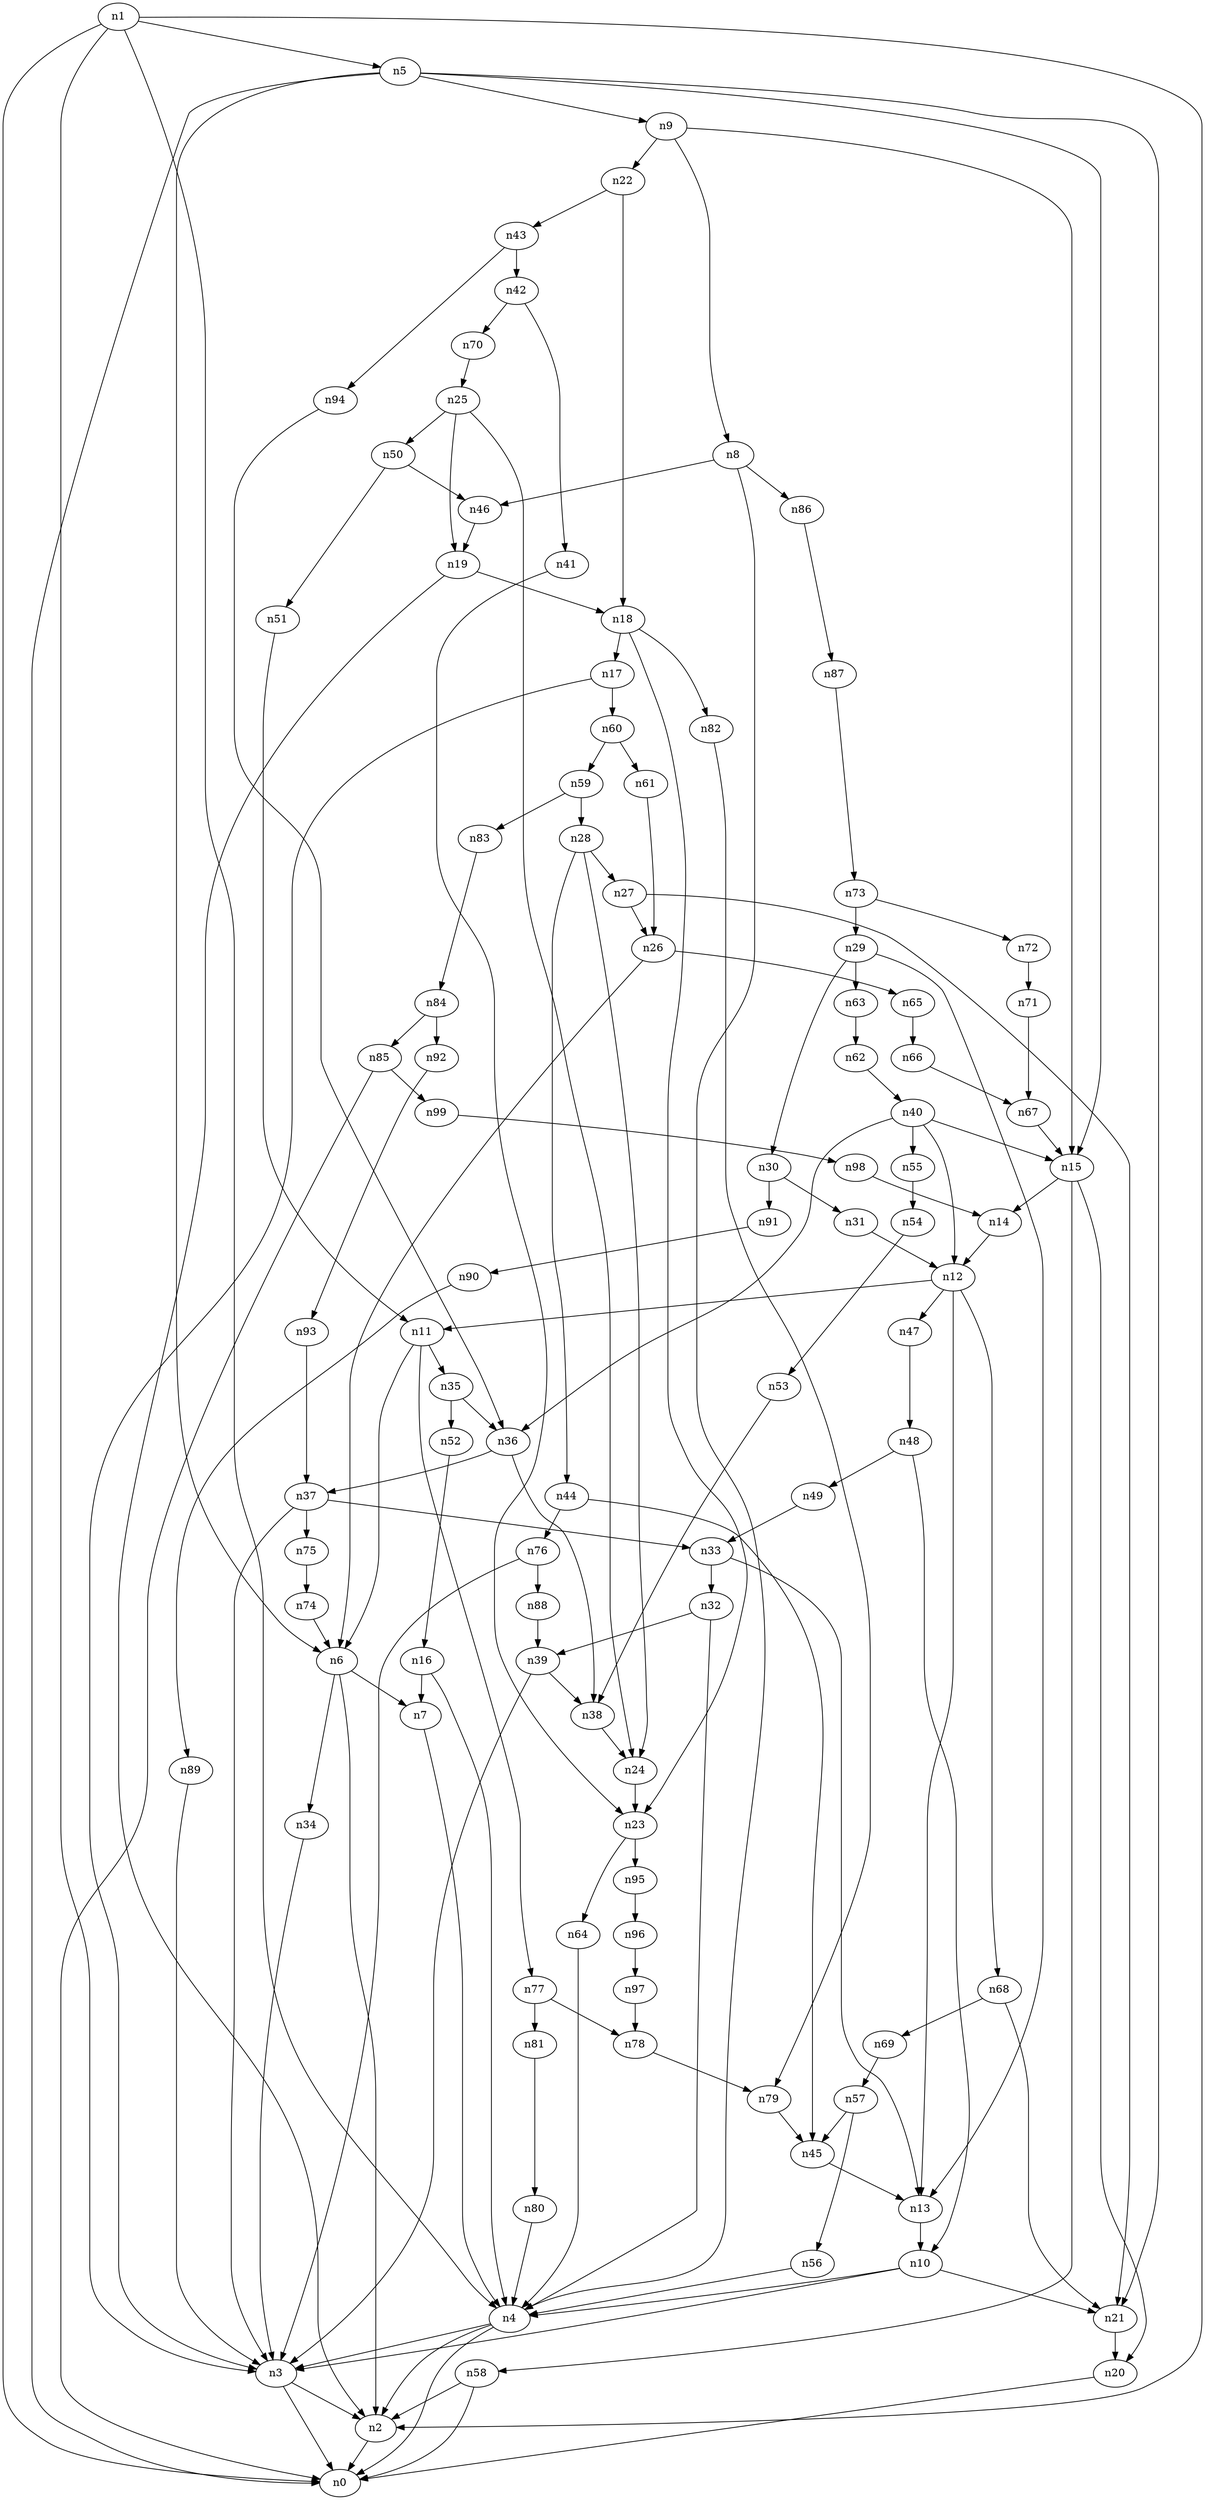 digraph G {
	n1 -> n0	 [_graphml_id=e0];
	n1 -> n2	 [_graphml_id=e1];
	n1 -> n3	 [_graphml_id=e6];
	n1 -> n4	 [_graphml_id=e9];
	n1 -> n5	 [_graphml_id=e49];
	n2 -> n0	 [_graphml_id=e5];
	n3 -> n0	 [_graphml_id=e8];
	n3 -> n2	 [_graphml_id=e2];
	n4 -> n0	 [_graphml_id=e4];
	n4 -> n2	 [_graphml_id=e7];
	n4 -> n3	 [_graphml_id=e3];
	n5 -> n0	 [_graphml_id=e10];
	n5 -> n6	 [_graphml_id=e11];
	n5 -> n9	 [_graphml_id=e16];
	n5 -> n15	 [_graphml_id=e26];
	n5 -> n21	 [_graphml_id=e36];
	n6 -> n2	 [_graphml_id=e19];
	n6 -> n7	 [_graphml_id=e12];
	n6 -> n34	 [_graphml_id=e58];
	n7 -> n4	 [_graphml_id=e13];
	n8 -> n4	 [_graphml_id=e14];
	n8 -> n46	 [_graphml_id=e78];
	n8 -> n86	 [_graphml_id=e143];
	n9 -> n8	 [_graphml_id=e15];
	n9 -> n15	 [_graphml_id=e29];
	n9 -> n22	 [_graphml_id=e37];
	n10 -> n3	 [_graphml_id=e17];
	n10 -> n4	 [_graphml_id=e18];
	n10 -> n21	 [_graphml_id=e59];
	n11 -> n6	 [_graphml_id=e20];
	n11 -> n35	 [_graphml_id=e60];
	n11 -> n77	 [_graphml_id=e129];
	n12 -> n11	 [_graphml_id=e21];
	n12 -> n13	 [_graphml_id=e22];
	n12 -> n47	 [_graphml_id=e79];
	n12 -> n68	 [_graphml_id=e113];
	n13 -> n10	 [_graphml_id=e23];
	n14 -> n12	 [_graphml_id=e24];
	n15 -> n14	 [_graphml_id=e25];
	n15 -> n20	 [_graphml_id=e39];
	n15 -> n58	 [_graphml_id=e96];
	n16 -> n4	 [_graphml_id=e28];
	n16 -> n7	 [_graphml_id=e27];
	n17 -> n3	 [_graphml_id=e30];
	n17 -> n60	 [_graphml_id=e148];
	n18 -> n17	 [_graphml_id=e31];
	n18 -> n23	 [_graphml_id=e40];
	n18 -> n82	 [_graphml_id=e137];
	n19 -> n2	 [_graphml_id=e33];
	n19 -> n18	 [_graphml_id=e32];
	n20 -> n0	 [_graphml_id=e34];
	n21 -> n20	 [_graphml_id=e35];
	n22 -> n18	 [_graphml_id=e38];
	n22 -> n43	 [_graphml_id=e73];
	n23 -> n64	 [_graphml_id=e106];
	n23 -> n95	 [_graphml_id=e159];
	n24 -> n23	 [_graphml_id=e41];
	n25 -> n19	 [_graphml_id=e43];
	n25 -> n24	 [_graphml_id=e42];
	n25 -> n50	 [_graphml_id=e158];
	n26 -> n6	 [_graphml_id=e44];
	n26 -> n65	 [_graphml_id=e109];
	n27 -> n21	 [_graphml_id=e46];
	n27 -> n26	 [_graphml_id=e45];
	n28 -> n24	 [_graphml_id=e48];
	n28 -> n27	 [_graphml_id=e47];
	n28 -> n44	 [_graphml_id=e74];
	n29 -> n13	 [_graphml_id=e50];
	n29 -> n30	 [_graphml_id=e51];
	n29 -> n63	 [_graphml_id=e105];
	n30 -> n31	 [_graphml_id=e52];
	n30 -> n91	 [_graphml_id=e152];
	n31 -> n12	 [_graphml_id=e53];
	n32 -> n4	 [_graphml_id=e54];
	n32 -> n39	 [_graphml_id=e88];
	n33 -> n13	 [_graphml_id=e56];
	n33 -> n32	 [_graphml_id=e55];
	n34 -> n3	 [_graphml_id=e57];
	n35 -> n36	 [_graphml_id=e61];
	n35 -> n52	 [_graphml_id=e86];
	n36 -> n37	 [_graphml_id=e62];
	n36 -> n38	 [_graphml_id=e69];
	n37 -> n3	 [_graphml_id=e63];
	n37 -> n33	 [_graphml_id=e98];
	n37 -> n75	 [_graphml_id=e125];
	n38 -> n24	 [_graphml_id=e64];
	n39 -> n3	 [_graphml_id=e66];
	n39 -> n38	 [_graphml_id=e65];
	n40 -> n12	 [_graphml_id=e68];
	n40 -> n15	 [_graphml_id=e67];
	n40 -> n36	 [_graphml_id=e118];
	n40 -> n55	 [_graphml_id=e92];
	n41 -> n23	 [_graphml_id=e70];
	n42 -> n41	 [_graphml_id=e71];
	n42 -> n70	 [_graphml_id=e117];
	n43 -> n42	 [_graphml_id=e72];
	n43 -> n94	 [_graphml_id=e156];
	n44 -> n45	 [_graphml_id=e75];
	n44 -> n76	 [_graphml_id=e127];
	n45 -> n13	 [_graphml_id=e76];
	n46 -> n19	 [_graphml_id=e77];
	n47 -> n48	 [_graphml_id=e80];
	n48 -> n10	 [_graphml_id=e138];
	n48 -> n49	 [_graphml_id=e81];
	n49 -> n33	 [_graphml_id=e82];
	n50 -> n46	 [_graphml_id=e83];
	n50 -> n51	 [_graphml_id=e84];
	n51 -> n11	 [_graphml_id=e85];
	n52 -> n16	 [_graphml_id=e87];
	n53 -> n38	 [_graphml_id=e89];
	n54 -> n53	 [_graphml_id=e90];
	n55 -> n54	 [_graphml_id=e91];
	n56 -> n4	 [_graphml_id=e93];
	n57 -> n45	 [_graphml_id=e95];
	n57 -> n56	 [_graphml_id=e94];
	n58 -> n0	 [_graphml_id=e108];
	n58 -> n2	 [_graphml_id=e97];
	n59 -> n28	 [_graphml_id=e99];
	n59 -> n83	 [_graphml_id=e139];
	n60 -> n59	 [_graphml_id=e100];
	n60 -> n61	 [_graphml_id=e101];
	n61 -> n26	 [_graphml_id=e102];
	n62 -> n40	 [_graphml_id=e103];
	n63 -> n62	 [_graphml_id=e104];
	n64 -> n4	 [_graphml_id=e107];
	n65 -> n66	 [_graphml_id=e110];
	n66 -> n67	 [_graphml_id=e111];
	n67 -> n15	 [_graphml_id=e112];
	n68 -> n21	 [_graphml_id=e128];
	n68 -> n69	 [_graphml_id=e114];
	n69 -> n57	 [_graphml_id=e115];
	n70 -> n25	 [_graphml_id=e116];
	n71 -> n67	 [_graphml_id=e119];
	n72 -> n71	 [_graphml_id=e120];
	n73 -> n29	 [_graphml_id=e122];
	n73 -> n72	 [_graphml_id=e121];
	n74 -> n6	 [_graphml_id=e123];
	n75 -> n74	 [_graphml_id=e124];
	n76 -> n3	 [_graphml_id=e126];
	n76 -> n88	 [_graphml_id=e147];
	n77 -> n78	 [_graphml_id=e130];
	n77 -> n81	 [_graphml_id=e135];
	n78 -> n79	 [_graphml_id=e131];
	n79 -> n45	 [_graphml_id=e132];
	n80 -> n4	 [_graphml_id=e133];
	n81 -> n80	 [_graphml_id=e134];
	n82 -> n79	 [_graphml_id=e136];
	n83 -> n84	 [_graphml_id=e140];
	n84 -> n85	 [_graphml_id=e141];
	n84 -> n92	 [_graphml_id=e153];
	n85 -> n0	 [_graphml_id=e142];
	n85 -> n99	 [_graphml_id=e165];
	n86 -> n87	 [_graphml_id=e144];
	n87 -> n73	 [_graphml_id=e145];
	n88 -> n39	 [_graphml_id=e146];
	n89 -> n3	 [_graphml_id=e149];
	n90 -> n89	 [_graphml_id=e150];
	n91 -> n90	 [_graphml_id=e151];
	n92 -> n93	 [_graphml_id=e154];
	n93 -> n37	 [_graphml_id=e155];
	n94 -> n36	 [_graphml_id=e157];
	n95 -> n96	 [_graphml_id=e160];
	n96 -> n97	 [_graphml_id=e161];
	n97 -> n78	 [_graphml_id=e162];
	n98 -> n14	 [_graphml_id=e163];
	n99 -> n98	 [_graphml_id=e164];
}
